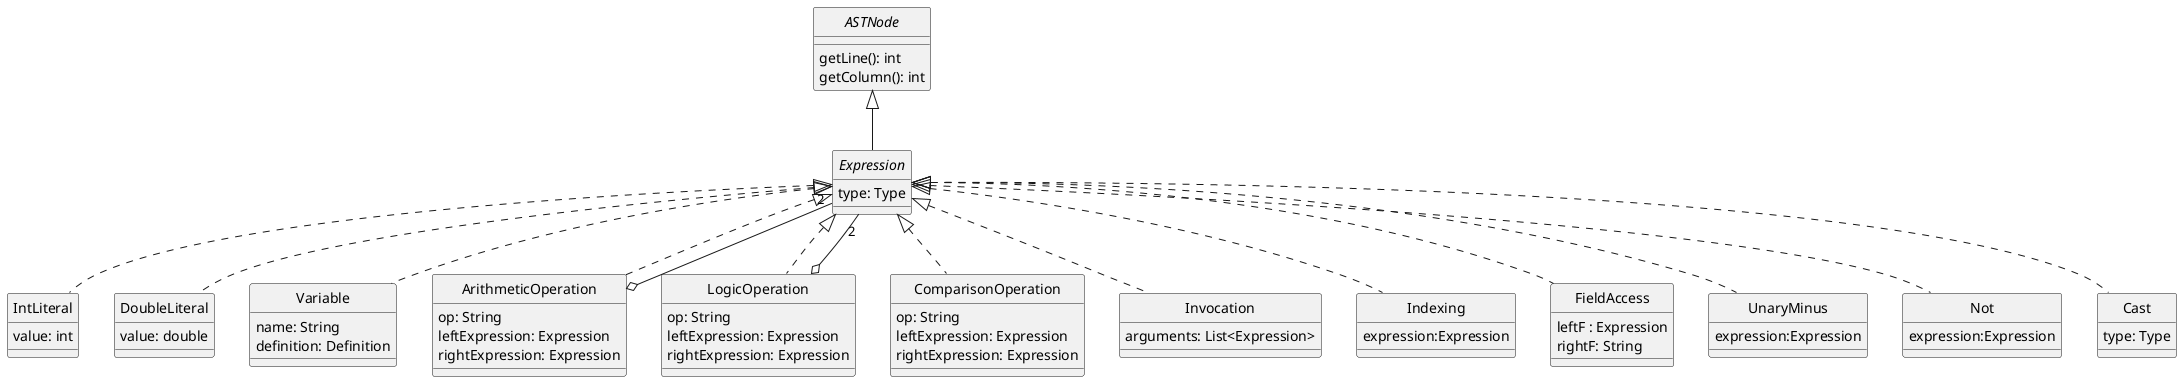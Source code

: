 @startuml Expressions
skinparam style strictuml
skinparam monochrome true


interface ASTNode {
    getLine(): int
    getColumn(): int
}

interface Expression{
type: Type
}

class IntLiteral {
    value: int
}
class DoubleLiteral {
    value: double
}

class Variable{
    name: String
    definition: Definition
}
class ArithmeticOperation{
    op: String
    leftExpression: Expression
    rightExpression: Expression
}
class LogicOperation{
    op: String
    leftExpression: Expression
    rightExpression: Expression
}
class ComparisonOperation{
    op: String
    leftExpression: Expression
    rightExpression: Expression
}
class Invocation{
    arguments: List<Expression>
}
class Indexing{
expression:Expression
}
class FieldAccess{
leftF : Expression
rightF: String
}
class UnaryMinus{
expression:Expression
}
class Not{
expression:Expression
}
class Cast{
type: Type
}
ASTNode <|-- Expression
Expression <|.. IntLiteral
Expression <|.. Invocation
Expression <|.. DoubleLiteral
Expression <|.. Variable
Expression <|.. Not
Expression <|.. Cast
Expression <|.. UnaryMinus
Expression <|.. ArithmeticOperation
Expression <|.. Indexing
Expression <|.. FieldAccess
Expression <|.. ComparisonOperation
ArithmeticOperation o-- "2" Expression
Expression <|.. LogicOperation
LogicOperation o-- "2" Expression

@enduml
